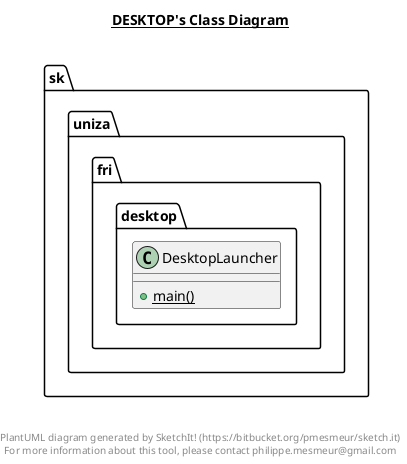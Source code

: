 @startuml

title __DESKTOP's Class Diagram__\n

  namespace sk.uniza.fri.desktop {
    class sk.uniza.fri.desktop.DesktopLauncher {
        {static} + main()
    }
  }
  



right footer


PlantUML diagram generated by SketchIt! (https://bitbucket.org/pmesmeur/sketch.it)
For more information about this tool, please contact philippe.mesmeur@gmail.com
endfooter

@enduml
